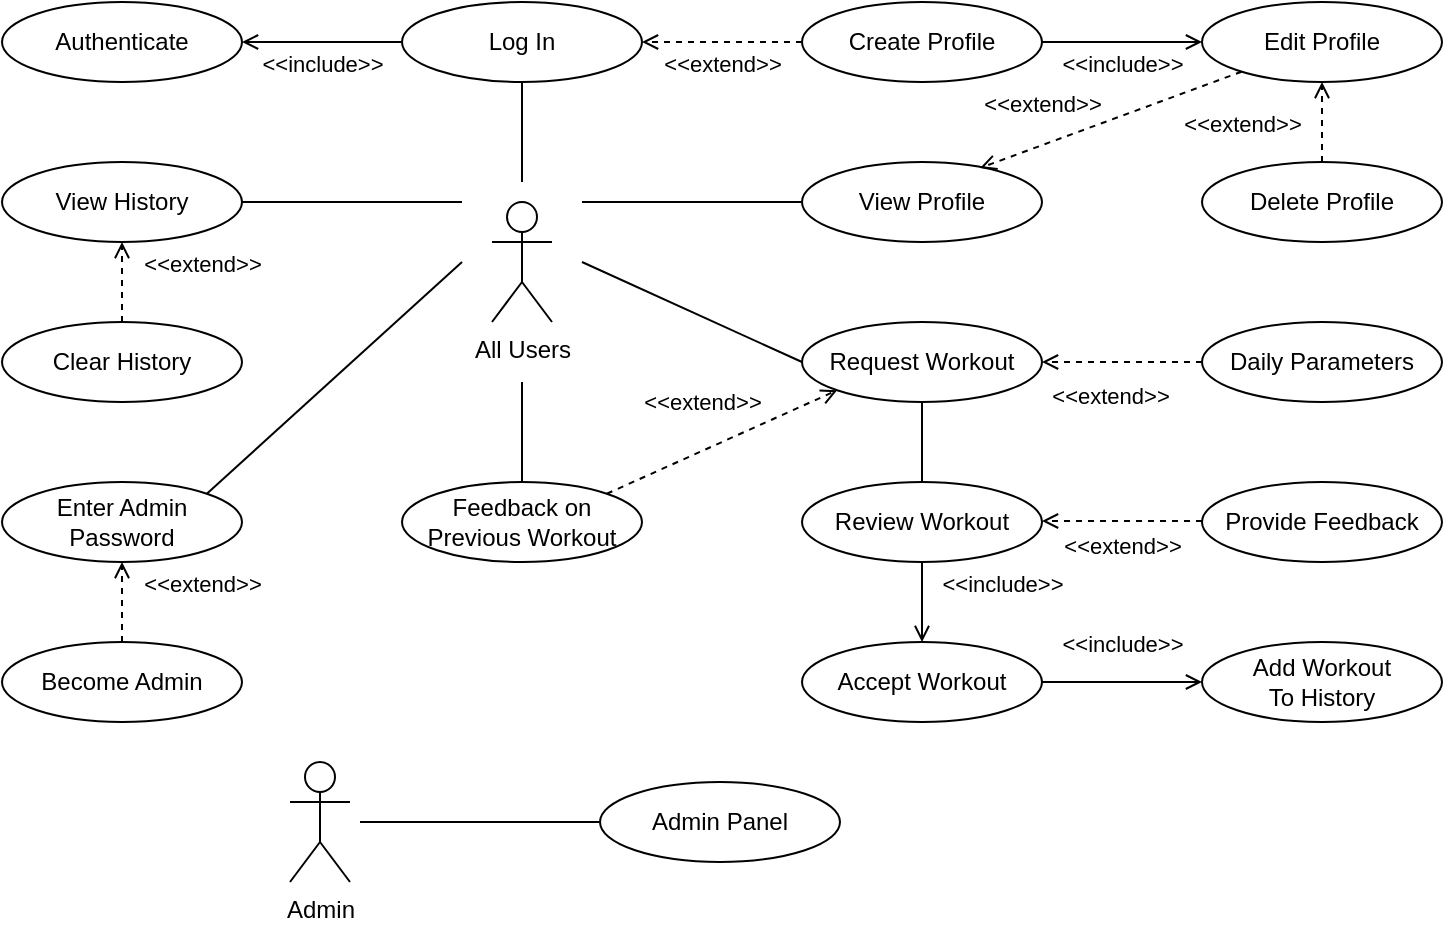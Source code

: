 <mxfile version="24.7.16">
  <diagram name="Page-1" id="TPA6rzabbre5cLqjFzYj">
    <mxGraphModel dx="984" dy="560" grid="1" gridSize="10" guides="1" tooltips="1" connect="1" arrows="1" fold="1" page="1" pageScale="1" pageWidth="850" pageHeight="1100" math="0" shadow="0">
      <root>
        <mxCell id="0" />
        <mxCell id="1" parent="0" />
        <mxCell id="u0UIj54DgV5X18G2XS-r-1" value="All Users" style="shape=umlActor;verticalLabelPosition=bottom;verticalAlign=top;html=1;outlineConnect=0;" parent="1" vertex="1">
          <mxGeometry x="285" y="360" width="30" height="60" as="geometry" />
        </mxCell>
        <mxCell id="u0UIj54DgV5X18G2XS-r-2" value="Log In" style="ellipse;whiteSpace=wrap;html=1;" parent="1" vertex="1">
          <mxGeometry x="240" y="260" width="120" height="40" as="geometry" />
        </mxCell>
        <mxCell id="u0UIj54DgV5X18G2XS-r-5" value="Create Profile" style="ellipse;whiteSpace=wrap;html=1;" parent="1" vertex="1">
          <mxGeometry x="440" y="260" width="120" height="40" as="geometry" />
        </mxCell>
        <mxCell id="u0UIj54DgV5X18G2XS-r-6" value="Authenticate" style="ellipse;whiteSpace=wrap;html=1;" parent="1" vertex="1">
          <mxGeometry x="40" y="260" width="120" height="40" as="geometry" />
        </mxCell>
        <mxCell id="u0UIj54DgV5X18G2XS-r-7" value="&amp;lt;&amp;lt;include&amp;gt;&amp;gt;" style="html=1;verticalAlign=bottom;labelBackgroundColor=none;endArrow=open;endFill=0;rounded=0;entryX=1;entryY=0.5;entryDx=0;entryDy=0;exitX=0;exitY=0.5;exitDx=0;exitDy=0;" parent="1" source="u0UIj54DgV5X18G2XS-r-2" target="u0UIj54DgV5X18G2XS-r-6" edge="1">
          <mxGeometry y="20" width="160" relative="1" as="geometry">
            <mxPoint x="60" y="330" as="sourcePoint" />
            <mxPoint x="220" y="330" as="targetPoint" />
            <mxPoint as="offset" />
          </mxGeometry>
        </mxCell>
        <mxCell id="u0UIj54DgV5X18G2XS-r-12" value="&amp;lt;&amp;lt;extend&amp;gt;&amp;gt;" style="html=1;verticalAlign=bottom;labelBackgroundColor=none;endArrow=open;endFill=0;dashed=1;rounded=0;exitX=0;exitY=0.5;exitDx=0;exitDy=0;entryX=1;entryY=0.5;entryDx=0;entryDy=0;" parent="1" source="u0UIj54DgV5X18G2XS-r-5" target="u0UIj54DgV5X18G2XS-r-2" edge="1">
          <mxGeometry y="20" width="160" relative="1" as="geometry">
            <mxPoint x="410" y="230" as="sourcePoint" />
            <mxPoint x="570" y="230" as="targetPoint" />
            <mxPoint as="offset" />
          </mxGeometry>
        </mxCell>
        <mxCell id="u0UIj54DgV5X18G2XS-r-13" value="" style="endArrow=none;html=1;rounded=0;entryX=0.5;entryY=1;entryDx=0;entryDy=0;" parent="1" target="u0UIj54DgV5X18G2XS-r-2" edge="1">
          <mxGeometry width="50" height="50" relative="1" as="geometry">
            <mxPoint x="300" y="350" as="sourcePoint" />
            <mxPoint x="350" y="350" as="targetPoint" />
          </mxGeometry>
        </mxCell>
        <mxCell id="u0UIj54DgV5X18G2XS-r-14" value="View History" style="ellipse;whiteSpace=wrap;html=1;" parent="1" vertex="1">
          <mxGeometry x="40" y="340" width="120" height="40" as="geometry" />
        </mxCell>
        <mxCell id="u0UIj54DgV5X18G2XS-r-15" value="" style="endArrow=none;html=1;rounded=0;entryX=1;entryY=0.5;entryDx=0;entryDy=0;" parent="1" target="u0UIj54DgV5X18G2XS-r-14" edge="1">
          <mxGeometry width="50" height="50" relative="1" as="geometry">
            <mxPoint x="270" y="360" as="sourcePoint" />
            <mxPoint x="310" y="310" as="targetPoint" />
          </mxGeometry>
        </mxCell>
        <mxCell id="u0UIj54DgV5X18G2XS-r-16" value="View Profile" style="ellipse;whiteSpace=wrap;html=1;" parent="1" vertex="1">
          <mxGeometry x="440" y="340" width="120" height="40" as="geometry" />
        </mxCell>
        <mxCell id="u0UIj54DgV5X18G2XS-r-18" value="" style="endArrow=none;html=1;rounded=0;exitX=0;exitY=0.5;exitDx=0;exitDy=0;" parent="1" source="u0UIj54DgV5X18G2XS-r-16" edge="1">
          <mxGeometry width="50" height="50" relative="1" as="geometry">
            <mxPoint x="440" y="379.5" as="sourcePoint" />
            <mxPoint x="330" y="360" as="targetPoint" />
          </mxGeometry>
        </mxCell>
        <mxCell id="u0UIj54DgV5X18G2XS-r-19" value="Delete Profile" style="ellipse;whiteSpace=wrap;html=1;" parent="1" vertex="1">
          <mxGeometry x="640" y="340" width="120" height="40" as="geometry" />
        </mxCell>
        <mxCell id="u0UIj54DgV5X18G2XS-r-21" value="&amp;lt;&amp;lt;extend&amp;gt;&amp;gt;" style="html=1;verticalAlign=bottom;labelBackgroundColor=none;endArrow=open;endFill=0;dashed=1;rounded=0;entryX=0.5;entryY=1;entryDx=0;entryDy=0;" parent="1" source="u0UIj54DgV5X18G2XS-r-19" target="u0UIj54DgV5X18G2XS-r-22" edge="1">
          <mxGeometry x="-0.5" y="40" width="160" relative="1" as="geometry">
            <mxPoint x="406" y="290" as="sourcePoint" />
            <mxPoint x="370" y="342" as="targetPoint" />
            <mxPoint as="offset" />
          </mxGeometry>
        </mxCell>
        <mxCell id="u0UIj54DgV5X18G2XS-r-22" value="Edit Profile" style="ellipse;whiteSpace=wrap;html=1;" parent="1" vertex="1">
          <mxGeometry x="640" y="260" width="120" height="40" as="geometry" />
        </mxCell>
        <mxCell id="u0UIj54DgV5X18G2XS-r-23" value="&amp;lt;&amp;lt;extend&amp;gt;&amp;gt;" style="html=1;verticalAlign=bottom;labelBackgroundColor=none;endArrow=open;endFill=0;dashed=1;rounded=0;entryX=0.742;entryY=0.075;entryDx=0;entryDy=0;entryPerimeter=0;" parent="1" source="u0UIj54DgV5X18G2XS-r-22" target="u0UIj54DgV5X18G2XS-r-16" edge="1">
          <mxGeometry x="0.469" y="-11" width="160" relative="1" as="geometry">
            <mxPoint x="396" y="420" as="sourcePoint" />
            <mxPoint x="360" y="472" as="targetPoint" />
            <mxPoint as="offset" />
          </mxGeometry>
        </mxCell>
        <mxCell id="u0UIj54DgV5X18G2XS-r-29" value="&amp;lt;&amp;lt;include&amp;gt;&amp;gt;" style="html=1;verticalAlign=bottom;labelBackgroundColor=none;endArrow=open;endFill=0;rounded=0;entryX=0;entryY=0.5;entryDx=0;entryDy=0;exitX=1;exitY=0.5;exitDx=0;exitDy=0;" parent="1" source="u0UIj54DgV5X18G2XS-r-5" target="u0UIj54DgV5X18G2XS-r-22" edge="1">
          <mxGeometry y="-20" width="160" relative="1" as="geometry">
            <mxPoint x="268" y="276" as="sourcePoint" />
            <mxPoint x="232" y="224" as="targetPoint" />
            <mxPoint as="offset" />
          </mxGeometry>
        </mxCell>
        <mxCell id="u0UIj54DgV5X18G2XS-r-30" value="Request Workout" style="ellipse;whiteSpace=wrap;html=1;" parent="1" vertex="1">
          <mxGeometry x="440" y="420" width="120" height="40" as="geometry" />
        </mxCell>
        <mxCell id="u0UIj54DgV5X18G2XS-r-31" value="" style="endArrow=none;html=1;rounded=0;exitX=0;exitY=0.5;exitDx=0;exitDy=0;" parent="1" source="u0UIj54DgV5X18G2XS-r-30" edge="1">
          <mxGeometry width="50" height="50" relative="1" as="geometry">
            <mxPoint x="450" y="389.5" as="sourcePoint" />
            <mxPoint x="330" y="390" as="targetPoint" />
          </mxGeometry>
        </mxCell>
        <mxCell id="u0UIj54DgV5X18G2XS-r-32" value="Review Workout" style="ellipse;whiteSpace=wrap;html=1;" parent="1" vertex="1">
          <mxGeometry x="440" y="500" width="120" height="40" as="geometry" />
        </mxCell>
        <mxCell id="u0UIj54DgV5X18G2XS-r-33" value="" style="endArrow=none;html=1;rounded=0;exitX=0.5;exitY=0;exitDx=0;exitDy=0;entryX=0.5;entryY=1;entryDx=0;entryDy=0;" parent="1" source="u0UIj54DgV5X18G2XS-r-32" target="u0UIj54DgV5X18G2XS-r-30" edge="1">
          <mxGeometry width="50" height="50" relative="1" as="geometry">
            <mxPoint x="468" y="436" as="sourcePoint" />
            <mxPoint x="340" y="420" as="targetPoint" />
          </mxGeometry>
        </mxCell>
        <mxCell id="u0UIj54DgV5X18G2XS-r-34" value="Feedback on Previous Workout" style="ellipse;whiteSpace=wrap;html=1;" parent="1" vertex="1">
          <mxGeometry x="240" y="500" width="120" height="40" as="geometry" />
        </mxCell>
        <mxCell id="u0UIj54DgV5X18G2XS-r-36" value="&amp;lt;&amp;lt;extend&amp;gt;&amp;gt;" style="html=1;verticalAlign=bottom;labelBackgroundColor=none;endArrow=open;endFill=0;dashed=1;rounded=0;exitX=1;exitY=0;exitDx=0;exitDy=0;entryX=0;entryY=1;entryDx=0;entryDy=0;" parent="1" source="u0UIj54DgV5X18G2XS-r-34" target="u0UIj54DgV5X18G2XS-r-30" edge="1">
          <mxGeometry x="-0.074" y="14" width="160" relative="1" as="geometry">
            <mxPoint x="410" y="460" as="sourcePoint" />
            <mxPoint x="330" y="460" as="targetPoint" />
            <mxPoint as="offset" />
          </mxGeometry>
        </mxCell>
        <mxCell id="u0UIj54DgV5X18G2XS-r-37" value="Daily Parameters" style="ellipse;whiteSpace=wrap;html=1;" parent="1" vertex="1">
          <mxGeometry x="640" y="420" width="120" height="40" as="geometry" />
        </mxCell>
        <mxCell id="u0UIj54DgV5X18G2XS-r-38" value="&amp;lt;&amp;lt;extend&amp;gt;&amp;gt;" style="html=1;verticalAlign=bottom;labelBackgroundColor=none;endArrow=open;endFill=0;dashed=1;rounded=0;exitX=0;exitY=0.5;exitDx=0;exitDy=0;entryX=1;entryY=0.5;entryDx=0;entryDy=0;" parent="1" source="u0UIj54DgV5X18G2XS-r-37" target="u0UIj54DgV5X18G2XS-r-30" edge="1">
          <mxGeometry x="0.159" y="26" width="160" relative="1" as="geometry">
            <mxPoint x="650" y="449.5" as="sourcePoint" />
            <mxPoint x="570" y="449.5" as="targetPoint" />
            <mxPoint as="offset" />
          </mxGeometry>
        </mxCell>
        <mxCell id="u0UIj54DgV5X18G2XS-r-39" value="Provide Feedback" style="ellipse;whiteSpace=wrap;html=1;" parent="1" vertex="1">
          <mxGeometry x="640" y="500" width="120" height="40" as="geometry" />
        </mxCell>
        <mxCell id="u0UIj54DgV5X18G2XS-r-40" value="" style="endArrow=none;html=1;rounded=0;exitX=0.5;exitY=0;exitDx=0;exitDy=0;" parent="1" source="u0UIj54DgV5X18G2XS-r-34" edge="1">
          <mxGeometry width="50" height="50" relative="1" as="geometry">
            <mxPoint x="425" y="466" as="sourcePoint" />
            <mxPoint x="300" y="450" as="targetPoint" />
          </mxGeometry>
        </mxCell>
        <mxCell id="u0UIj54DgV5X18G2XS-r-41" value="&amp;lt;&amp;lt;extend&amp;gt;&amp;gt;" style="html=1;verticalAlign=bottom;labelBackgroundColor=none;endArrow=open;endFill=0;dashed=1;rounded=0;exitX=0;exitY=0.5;exitDx=0;exitDy=0;entryX=1;entryY=0.5;entryDx=0;entryDy=0;" parent="1" edge="1">
          <mxGeometry y="21" width="160" relative="1" as="geometry">
            <mxPoint x="640" y="519.5" as="sourcePoint" />
            <mxPoint x="560" y="519.5" as="targetPoint" />
            <mxPoint as="offset" />
          </mxGeometry>
        </mxCell>
        <mxCell id="u0UIj54DgV5X18G2XS-r-42" value="Accept Workout" style="ellipse;whiteSpace=wrap;html=1;" parent="1" vertex="1">
          <mxGeometry x="440" y="580" width="120" height="40" as="geometry" />
        </mxCell>
        <mxCell id="u0UIj54DgV5X18G2XS-r-43" value="&amp;lt;&amp;lt;include&amp;gt;&amp;gt;" style="html=1;verticalAlign=bottom;labelBackgroundColor=none;endArrow=open;endFill=0;rounded=0;entryX=0.5;entryY=0;entryDx=0;entryDy=0;exitX=0.5;exitY=1;exitDx=0;exitDy=0;" parent="1" source="u0UIj54DgV5X18G2XS-r-32" target="u0UIj54DgV5X18G2XS-r-42" edge="1">
          <mxGeometry y="40" width="160" relative="1" as="geometry">
            <mxPoint x="490" y="540" as="sourcePoint" />
            <mxPoint x="570" y="540" as="targetPoint" />
            <mxPoint as="offset" />
          </mxGeometry>
        </mxCell>
        <mxCell id="u0UIj54DgV5X18G2XS-r-44" value="Add Workout&lt;div&gt;To History&lt;/div&gt;" style="ellipse;whiteSpace=wrap;html=1;" parent="1" vertex="1">
          <mxGeometry x="640" y="580" width="120" height="40" as="geometry" />
        </mxCell>
        <mxCell id="u0UIj54DgV5X18G2XS-r-45" value="&amp;lt;&amp;lt;include&amp;gt;&amp;gt;" style="html=1;verticalAlign=bottom;labelBackgroundColor=none;endArrow=open;endFill=0;rounded=0;entryX=0;entryY=0.5;entryDx=0;entryDy=0;exitX=1;exitY=0.5;exitDx=0;exitDy=0;" parent="1" source="u0UIj54DgV5X18G2XS-r-42" target="u0UIj54DgV5X18G2XS-r-44" edge="1">
          <mxGeometry y="10" width="160" relative="1" as="geometry">
            <mxPoint x="510" y="550" as="sourcePoint" />
            <mxPoint x="510" y="590" as="targetPoint" />
            <mxPoint as="offset" />
          </mxGeometry>
        </mxCell>
        <mxCell id="u0UIj54DgV5X18G2XS-r-46" value="" style="endArrow=none;html=1;rounded=0;entryX=0.5;entryY=1;entryDx=0;entryDy=0;exitX=1;exitY=0;exitDx=0;exitDy=0;" parent="1" source="u0UIj54DgV5X18G2XS-r-47" edge="1">
          <mxGeometry width="50" height="50" relative="1" as="geometry">
            <mxPoint x="170" y="440" as="sourcePoint" />
            <mxPoint x="270" y="390" as="targetPoint" />
          </mxGeometry>
        </mxCell>
        <mxCell id="u0UIj54DgV5X18G2XS-r-47" value="Enter Admin&lt;div&gt;Password&lt;/div&gt;" style="ellipse;whiteSpace=wrap;html=1;" parent="1" vertex="1">
          <mxGeometry x="40" y="500" width="120" height="40" as="geometry" />
        </mxCell>
        <mxCell id="u0UIj54DgV5X18G2XS-r-48" value="Become Admin" style="ellipse;whiteSpace=wrap;html=1;" parent="1" vertex="1">
          <mxGeometry x="40" y="580" width="120" height="40" as="geometry" />
        </mxCell>
        <mxCell id="u0UIj54DgV5X18G2XS-r-49" value="&amp;lt;&amp;lt;extend&amp;gt;&amp;gt;" style="html=1;verticalAlign=bottom;labelBackgroundColor=none;endArrow=open;endFill=0;dashed=1;rounded=0;exitX=0.5;exitY=0;exitDx=0;exitDy=0;entryX=0.5;entryY=1;entryDx=0;entryDy=0;" parent="1" source="u0UIj54DgV5X18G2XS-r-48" target="u0UIj54DgV5X18G2XS-r-47" edge="1">
          <mxGeometry y="-40" width="160" relative="1" as="geometry">
            <mxPoint x="140" y="650" as="sourcePoint" />
            <mxPoint x="90" y="700" as="targetPoint" />
            <mxPoint as="offset" />
          </mxGeometry>
        </mxCell>
        <mxCell id="u0UIj54DgV5X18G2XS-r-51" value="Clear History" style="ellipse;whiteSpace=wrap;html=1;" parent="1" vertex="1">
          <mxGeometry x="40" y="420" width="120" height="40" as="geometry" />
        </mxCell>
        <mxCell id="u0UIj54DgV5X18G2XS-r-52" value="&amp;lt;&amp;lt;extend&amp;gt;&amp;gt;" style="html=1;verticalAlign=bottom;labelBackgroundColor=none;endArrow=open;endFill=0;dashed=1;rounded=0;exitX=0.5;exitY=0;exitDx=0;exitDy=0;entryX=0.5;entryY=1;entryDx=0;entryDy=0;" parent="1" source="u0UIj54DgV5X18G2XS-r-51" target="u0UIj54DgV5X18G2XS-r-14" edge="1">
          <mxGeometry y="-40" width="160" relative="1" as="geometry">
            <mxPoint x="450" y="290" as="sourcePoint" />
            <mxPoint x="370" y="290" as="targetPoint" />
            <mxPoint as="offset" />
          </mxGeometry>
        </mxCell>
        <mxCell id="u0UIj54DgV5X18G2XS-r-53" value="Admin" style="shape=umlActor;verticalLabelPosition=bottom;verticalAlign=top;html=1;outlineConnect=0;" parent="1" vertex="1">
          <mxGeometry x="184" y="640" width="30" height="60" as="geometry" />
        </mxCell>
        <mxCell id="u0UIj54DgV5X18G2XS-r-54" value="Admin Panel" style="ellipse;whiteSpace=wrap;html=1;" parent="1" vertex="1">
          <mxGeometry x="339" y="650" width="120" height="40" as="geometry" />
        </mxCell>
        <mxCell id="u0UIj54DgV5X18G2XS-r-55" value="" style="endArrow=none;html=1;rounded=0;entryX=0;entryY=0.5;entryDx=0;entryDy=0;" parent="1" target="u0UIj54DgV5X18G2XS-r-54" edge="1">
          <mxGeometry width="50" height="50" relative="1" as="geometry">
            <mxPoint x="219" y="670" as="sourcePoint" />
            <mxPoint x="147" y="550" as="targetPoint" />
          </mxGeometry>
        </mxCell>
      </root>
    </mxGraphModel>
  </diagram>
</mxfile>
